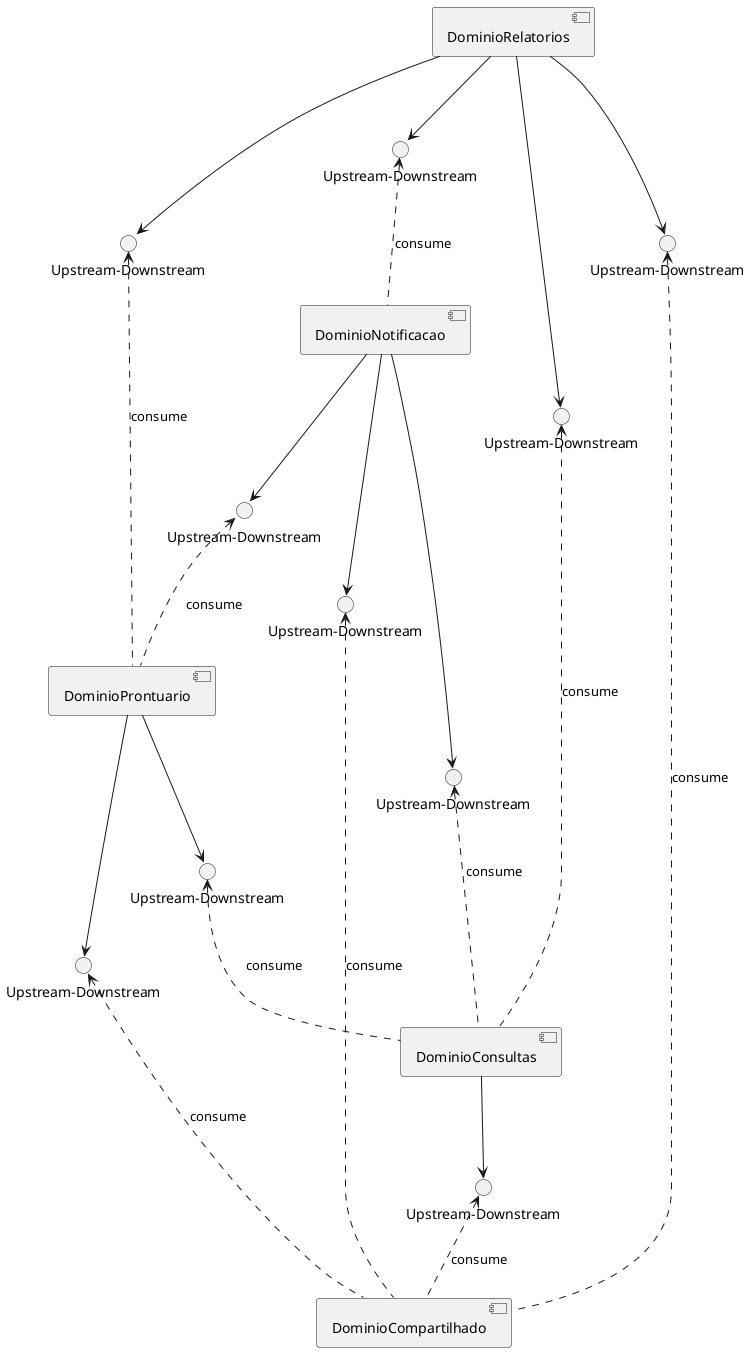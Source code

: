 @startuml

skinparam componentStyle uml2

component [DominioCompartilhado]
component [DominioConsultas]
component [DominioProntuario]
component [DominioNotificacao]
component [DominioRelatorios]

interface "Upstream-Downstream" as DominioCompartilhado_to_DominioConsultas
[DominioConsultas] --> DominioCompartilhado_to_DominioConsultas
DominioCompartilhado_to_DominioConsultas <.. [DominioCompartilhado] : consume

interface "Upstream-Downstream" as DominioCompartilhado_to_DominioProntuario
[DominioProntuario] --> DominioCompartilhado_to_DominioProntuario
DominioCompartilhado_to_DominioProntuario <.. [DominioCompartilhado] : consume

interface "Upstream-Downstream" as DominioCompartilhado_to_DominioNotificacao
[DominioNotificacao] --> DominioCompartilhado_to_DominioNotificacao
DominioCompartilhado_to_DominioNotificacao <.. [DominioCompartilhado] : consume

interface "Upstream-Downstream" as DominioCompartilhado_to_DominioRelatorios
[DominioRelatorios] --> DominioCompartilhado_to_DominioRelatorios
DominioCompartilhado_to_DominioRelatorios <.. [DominioCompartilhado] : consume

interface "Upstream-Downstream" as DominioConsultas_to_DominioProntuario
[DominioProntuario] --> DominioConsultas_to_DominioProntuario
DominioConsultas_to_DominioProntuario <.. [DominioConsultas] : consume

interface "Upstream-Downstream" as DominioConsultas_to_DominioNotificacao
[DominioNotificacao] --> DominioConsultas_to_DominioNotificacao
DominioConsultas_to_DominioNotificacao <.. [DominioConsultas] : consume

interface "Upstream-Downstream" as DominioProntuario_to_DominioNotificacao
[DominioNotificacao] --> DominioProntuario_to_DominioNotificacao
DominioProntuario_to_DominioNotificacao <.. [DominioProntuario] : consume

interface "Upstream-Downstream" as DominioConsultas_to_DominioRelatorios
[DominioRelatorios] --> DominioConsultas_to_DominioRelatorios
DominioConsultas_to_DominioRelatorios <.. [DominioConsultas] : consume

interface "Upstream-Downstream" as DominioProntuario_to_DominioRelatorios
[DominioRelatorios] --> DominioProntuario_to_DominioRelatorios
DominioProntuario_to_DominioRelatorios <.. [DominioProntuario] : consume

interface "Upstream-Downstream" as DominioNotificacao_to_DominioRelatorios
[DominioRelatorios] --> DominioNotificacao_to_DominioRelatorios
DominioNotificacao_to_DominioRelatorios <.. [DominioNotificacao] : consume



@enduml
